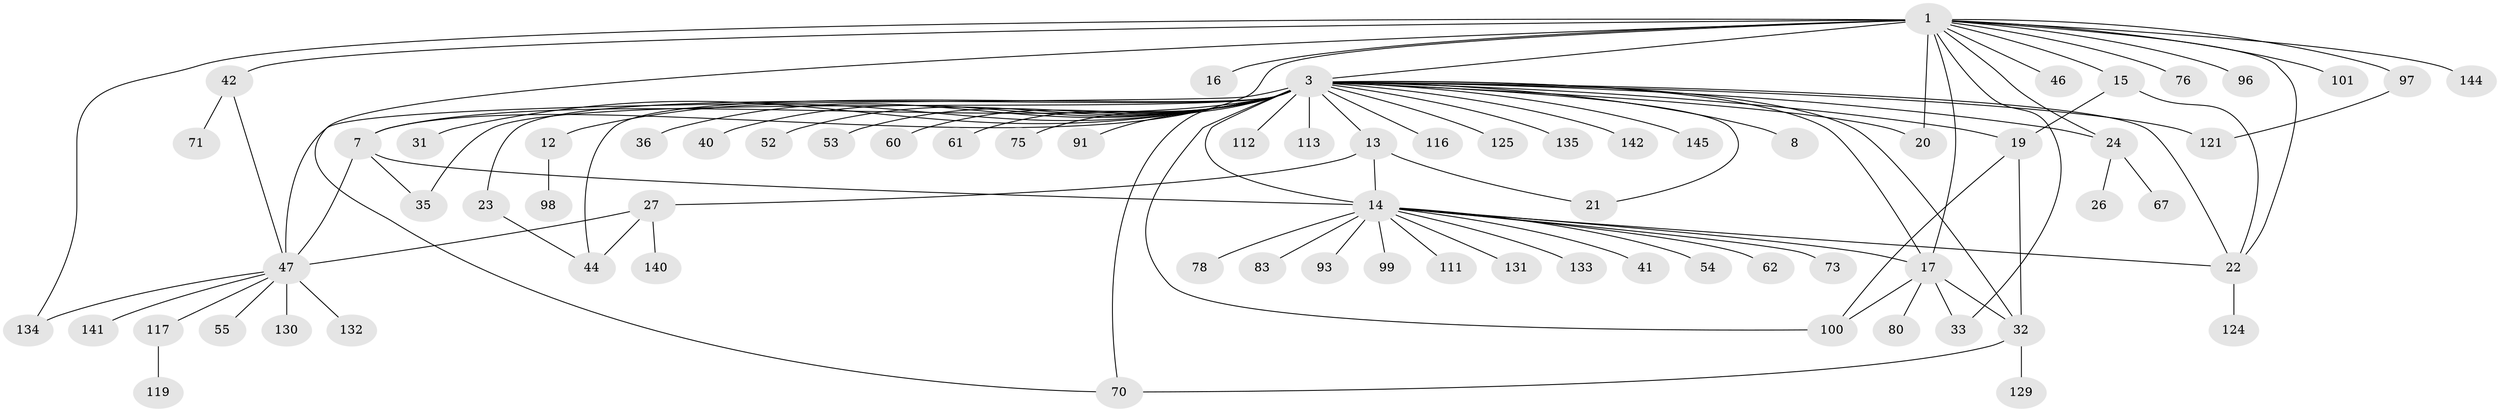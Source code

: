 // original degree distribution, {2: 0.1891891891891892, 13: 0.006756756756756757, 32: 0.006756756756756757, 17: 0.013513513513513514, 4: 0.06756756756756757, 15: 0.006756756756756757, 12: 0.006756756756756757, 1: 0.5, 3: 0.12837837837837837, 5: 0.04054054054054054, 11: 0.006756756756756757, 7: 0.006756756756756757, 6: 0.013513513513513514, 9: 0.006756756756756757}
// Generated by graph-tools (version 1.1) at 2025/14/03/09/25 04:14:25]
// undirected, 74 vertices, 100 edges
graph export_dot {
graph [start="1"]
  node [color=gray90,style=filled];
  1 [super="+2"];
  3 [super="+9+59+48+10+81+64+139+63+90+4+5+6+50"];
  7 [super="+84+148+137+114+118"];
  8;
  12 [super="+87"];
  13;
  14 [super="+123+39+56"];
  15;
  16 [super="+120"];
  17 [super="+146"];
  19 [super="+30"];
  20 [super="+95"];
  21 [super="+69+92"];
  22 [super="+68"];
  23;
  24 [super="+105+110"];
  26;
  27 [super="+107+66"];
  31;
  32 [super="+82"];
  33;
  35;
  36;
  40;
  41;
  42;
  44;
  46;
  47 [super="+106+79"];
  52;
  53;
  54;
  55 [super="+127"];
  60;
  61;
  62;
  67;
  70 [super="+108"];
  71;
  73;
  75;
  76;
  78;
  80;
  83;
  91;
  93;
  96;
  97;
  98;
  99;
  100;
  101;
  111;
  112;
  113;
  116;
  117;
  119;
  121 [super="+122"];
  124;
  125;
  129;
  130;
  131;
  132;
  133;
  134;
  135;
  140;
  141;
  142;
  144;
  145;
  1 -- 17;
  1 -- 3 [weight=4];
  1 -- 134;
  1 -- 7;
  1 -- 70;
  1 -- 76;
  1 -- 15;
  1 -- 16 [weight=2];
  1 -- 144;
  1 -- 22;
  1 -- 96;
  1 -- 97;
  1 -- 33;
  1 -- 101;
  1 -- 42;
  1 -- 46;
  1 -- 20;
  1 -- 24;
  3 -- 7 [weight=4];
  3 -- 12;
  3 -- 13;
  3 -- 20 [weight=2];
  3 -- 24 [weight=4];
  3 -- 35;
  3 -- 53;
  3 -- 61;
  3 -- 145;
  3 -- 75;
  3 -- 91;
  3 -- 121;
  3 -- 17 [weight=2];
  3 -- 113;
  3 -- 44;
  3 -- 21;
  3 -- 112 [weight=3];
  3 -- 32;
  3 -- 70;
  3 -- 135;
  3 -- 8;
  3 -- 14 [weight=4];
  3 -- 19 [weight=2];
  3 -- 22;
  3 -- 47;
  3 -- 116;
  3 -- 52;
  3 -- 60;
  3 -- 125;
  3 -- 31;
  3 -- 100;
  3 -- 36;
  3 -- 40;
  3 -- 142;
  3 -- 23;
  7 -- 14 [weight=2];
  7 -- 35;
  7 -- 47;
  12 -- 98;
  13 -- 14;
  13 -- 27;
  13 -- 21;
  14 -- 22;
  14 -- 41;
  14 -- 62;
  14 -- 78;
  14 -- 83;
  14 -- 99;
  14 -- 111;
  14 -- 131;
  14 -- 17;
  14 -- 133;
  14 -- 54;
  14 -- 73;
  14 -- 93;
  15 -- 22;
  15 -- 19;
  17 -- 32;
  17 -- 33;
  17 -- 80;
  17 -- 100;
  19 -- 32;
  19 -- 100;
  22 -- 124;
  23 -- 44;
  24 -- 26;
  24 -- 67;
  27 -- 140;
  27 -- 44;
  27 -- 47;
  32 -- 70;
  32 -- 129;
  42 -- 71;
  42 -- 47;
  47 -- 55;
  47 -- 117;
  47 -- 130 [weight=2];
  47 -- 132;
  47 -- 134;
  47 -- 141;
  97 -- 121;
  117 -- 119;
}
